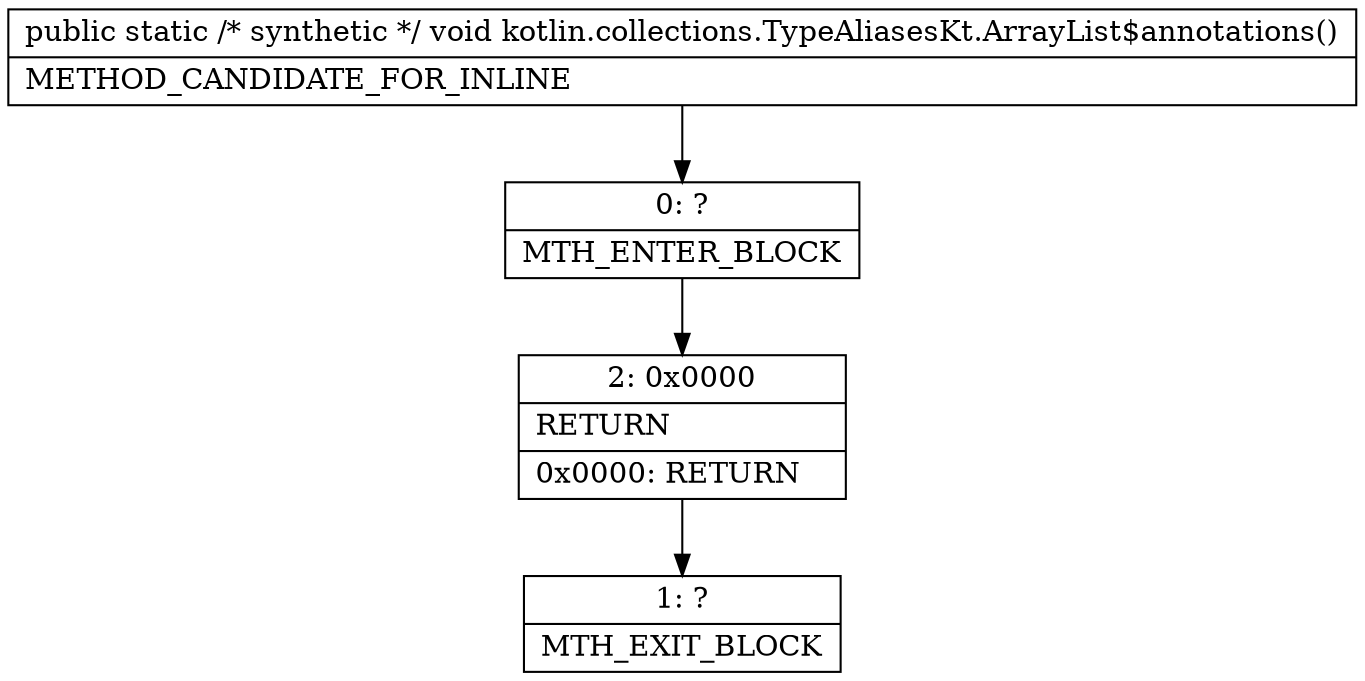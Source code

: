 digraph "CFG forkotlin.collections.TypeAliasesKt.ArrayList$annotations()V" {
Node_0 [shape=record,label="{0\:\ ?|MTH_ENTER_BLOCK\l}"];
Node_2 [shape=record,label="{2\:\ 0x0000|RETURN\l|0x0000: RETURN   \l}"];
Node_1 [shape=record,label="{1\:\ ?|MTH_EXIT_BLOCK\l}"];
MethodNode[shape=record,label="{public static \/* synthetic *\/ void kotlin.collections.TypeAliasesKt.ArrayList$annotations()  | METHOD_CANDIDATE_FOR_INLINE\l}"];
MethodNode -> Node_0;Node_0 -> Node_2;
Node_2 -> Node_1;
}

